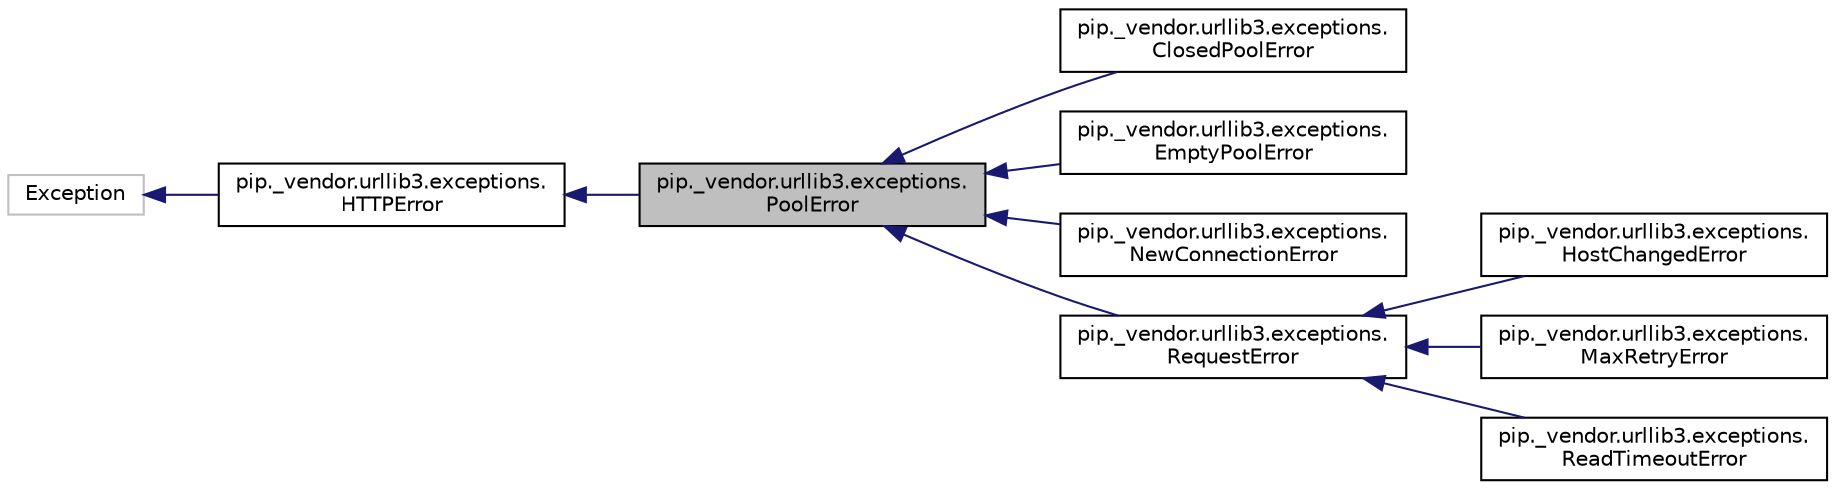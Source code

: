 digraph "pip._vendor.urllib3.exceptions.PoolError"
{
 // LATEX_PDF_SIZE
  edge [fontname="Helvetica",fontsize="10",labelfontname="Helvetica",labelfontsize="10"];
  node [fontname="Helvetica",fontsize="10",shape=record];
  rankdir="LR";
  Node1 [label="pip._vendor.urllib3.exceptions.\lPoolError",height=0.2,width=0.4,color="black", fillcolor="grey75", style="filled", fontcolor="black",tooltip=" "];
  Node2 -> Node1 [dir="back",color="midnightblue",fontsize="10",style="solid",fontname="Helvetica"];
  Node2 [label="pip._vendor.urllib3.exceptions.\lHTTPError",height=0.2,width=0.4,color="black", fillcolor="white", style="filled",URL="$da/d5d/classpip_1_1__vendor_1_1urllib3_1_1exceptions_1_1_h_t_t_p_error.html",tooltip=" "];
  Node3 -> Node2 [dir="back",color="midnightblue",fontsize="10",style="solid",fontname="Helvetica"];
  Node3 [label="Exception",height=0.2,width=0.4,color="grey75", fillcolor="white", style="filled",tooltip=" "];
  Node1 -> Node4 [dir="back",color="midnightblue",fontsize="10",style="solid",fontname="Helvetica"];
  Node4 [label="pip._vendor.urllib3.exceptions.\lClosedPoolError",height=0.2,width=0.4,color="black", fillcolor="white", style="filled",URL="$d8/d48/classpip_1_1__vendor_1_1urllib3_1_1exceptions_1_1_closed_pool_error.html",tooltip=" "];
  Node1 -> Node5 [dir="back",color="midnightblue",fontsize="10",style="solid",fontname="Helvetica"];
  Node5 [label="pip._vendor.urllib3.exceptions.\lEmptyPoolError",height=0.2,width=0.4,color="black", fillcolor="white", style="filled",URL="$d9/db3/classpip_1_1__vendor_1_1urllib3_1_1exceptions_1_1_empty_pool_error.html",tooltip=" "];
  Node1 -> Node6 [dir="back",color="midnightblue",fontsize="10",style="solid",fontname="Helvetica"];
  Node6 [label="pip._vendor.urllib3.exceptions.\lNewConnectionError",height=0.2,width=0.4,color="black", fillcolor="white", style="filled",URL="$d8/dae/classpip_1_1__vendor_1_1urllib3_1_1exceptions_1_1_new_connection_error.html",tooltip=" "];
  Node1 -> Node7 [dir="back",color="midnightblue",fontsize="10",style="solid",fontname="Helvetica"];
  Node7 [label="pip._vendor.urllib3.exceptions.\lRequestError",height=0.2,width=0.4,color="black", fillcolor="white", style="filled",URL="$d6/ddb/classpip_1_1__vendor_1_1urllib3_1_1exceptions_1_1_request_error.html",tooltip=" "];
  Node7 -> Node8 [dir="back",color="midnightblue",fontsize="10",style="solid",fontname="Helvetica"];
  Node8 [label="pip._vendor.urllib3.exceptions.\lHostChangedError",height=0.2,width=0.4,color="black", fillcolor="white", style="filled",URL="$d6/d45/classpip_1_1__vendor_1_1urllib3_1_1exceptions_1_1_host_changed_error.html",tooltip=" "];
  Node7 -> Node9 [dir="back",color="midnightblue",fontsize="10",style="solid",fontname="Helvetica"];
  Node9 [label="pip._vendor.urllib3.exceptions.\lMaxRetryError",height=0.2,width=0.4,color="black", fillcolor="white", style="filled",URL="$d6/d08/classpip_1_1__vendor_1_1urllib3_1_1exceptions_1_1_max_retry_error.html",tooltip=" "];
  Node7 -> Node10 [dir="back",color="midnightblue",fontsize="10",style="solid",fontname="Helvetica"];
  Node10 [label="pip._vendor.urllib3.exceptions.\lReadTimeoutError",height=0.2,width=0.4,color="black", fillcolor="white", style="filled",URL="$d6/d50/classpip_1_1__vendor_1_1urllib3_1_1exceptions_1_1_read_timeout_error.html",tooltip=" "];
}
